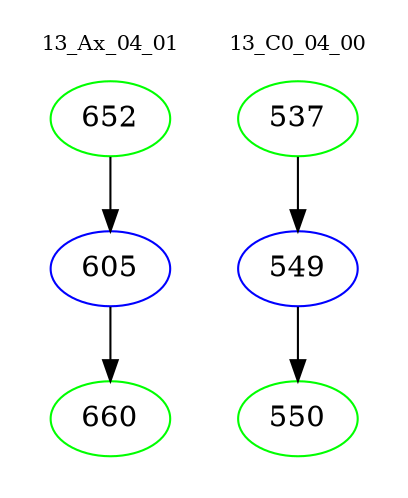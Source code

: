 digraph{
subgraph cluster_0 {
color = white
label = "13_Ax_04_01";
fontsize=10;
T0_652 [label="652", color="green"]
T0_652 -> T0_605 [color="black"]
T0_605 [label="605", color="blue"]
T0_605 -> T0_660 [color="black"]
T0_660 [label="660", color="green"]
}
subgraph cluster_1 {
color = white
label = "13_C0_04_00";
fontsize=10;
T1_537 [label="537", color="green"]
T1_537 -> T1_549 [color="black"]
T1_549 [label="549", color="blue"]
T1_549 -> T1_550 [color="black"]
T1_550 [label="550", color="green"]
}
}

